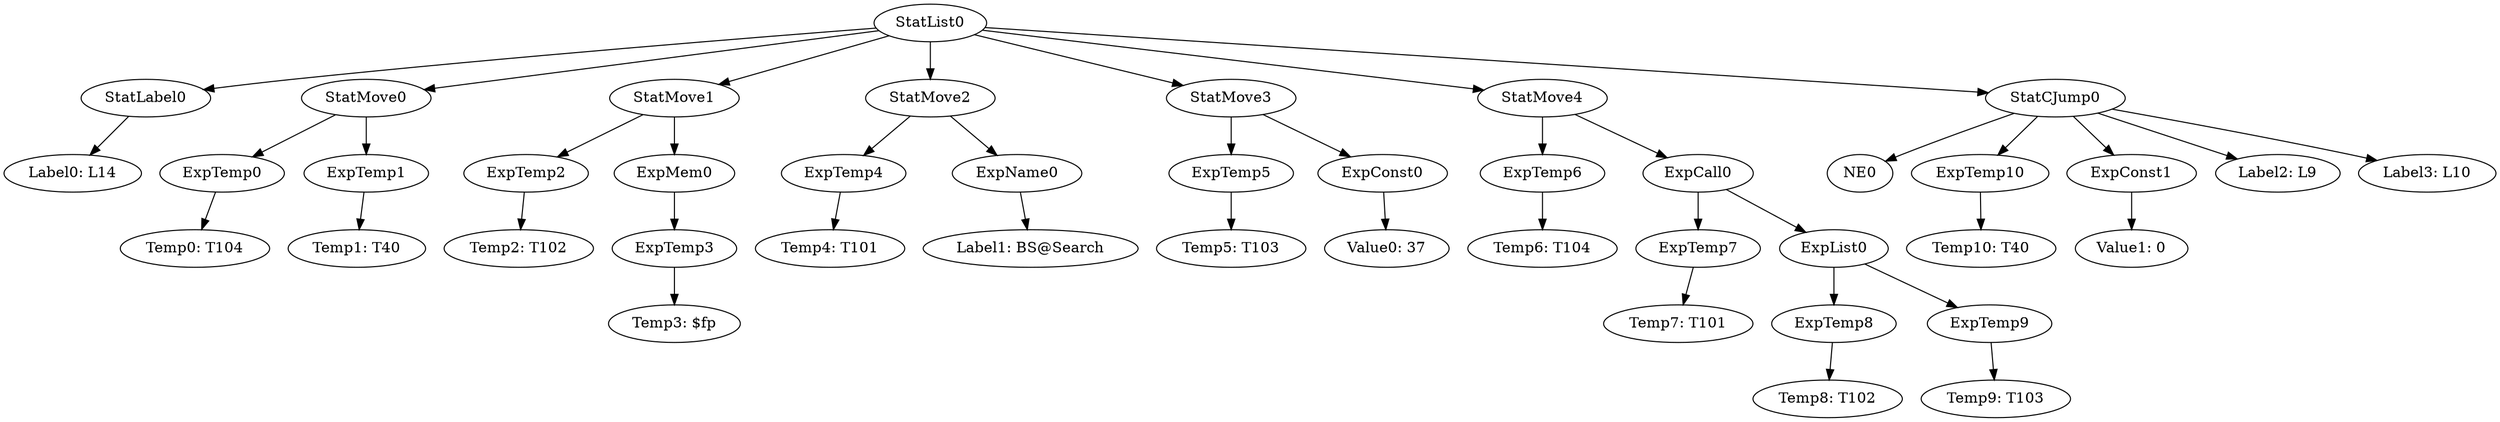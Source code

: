 digraph {
	ordering = out;
	ExpConst1 -> "Value1: 0";
	ExpCall0 -> ExpTemp7;
	ExpCall0 -> ExpList0;
	StatCJump0 -> NE0;
	StatCJump0 -> ExpTemp10;
	StatCJump0 -> ExpConst1;
	StatCJump0 -> "Label2: L9";
	StatCJump0 -> "Label3: L10";
	ExpTemp8 -> "Temp8: T102";
	StatMove1 -> ExpTemp2;
	StatMove1 -> ExpMem0;
	ExpTemp3 -> "Temp3: $fp";
	ExpTemp10 -> "Temp10: T40";
	ExpTemp2 -> "Temp2: T102";
	StatMove2 -> ExpTemp4;
	StatMove2 -> ExpName0;
	StatLabel0 -> "Label0: L14";
	StatList0 -> StatLabel0;
	StatList0 -> StatMove0;
	StatList0 -> StatMove1;
	StatList0 -> StatMove2;
	StatList0 -> StatMove3;
	StatList0 -> StatMove4;
	StatList0 -> StatCJump0;
	ExpTemp0 -> "Temp0: T104";
	StatMove0 -> ExpTemp0;
	StatMove0 -> ExpTemp1;
	ExpName0 -> "Label1: BS@Search";
	ExpTemp4 -> "Temp4: T101";
	ExpTemp7 -> "Temp7: T101";
	ExpTemp1 -> "Temp1: T40";
	ExpTemp5 -> "Temp5: T103";
	StatMove3 -> ExpTemp5;
	StatMove3 -> ExpConst0;
	ExpConst0 -> "Value0: 37";
	ExpTemp6 -> "Temp6: T104";
	ExpMem0 -> ExpTemp3;
	StatMove4 -> ExpTemp6;
	StatMove4 -> ExpCall0;
	ExpList0 -> ExpTemp8;
	ExpList0 -> ExpTemp9;
	ExpTemp9 -> "Temp9: T103";
}

